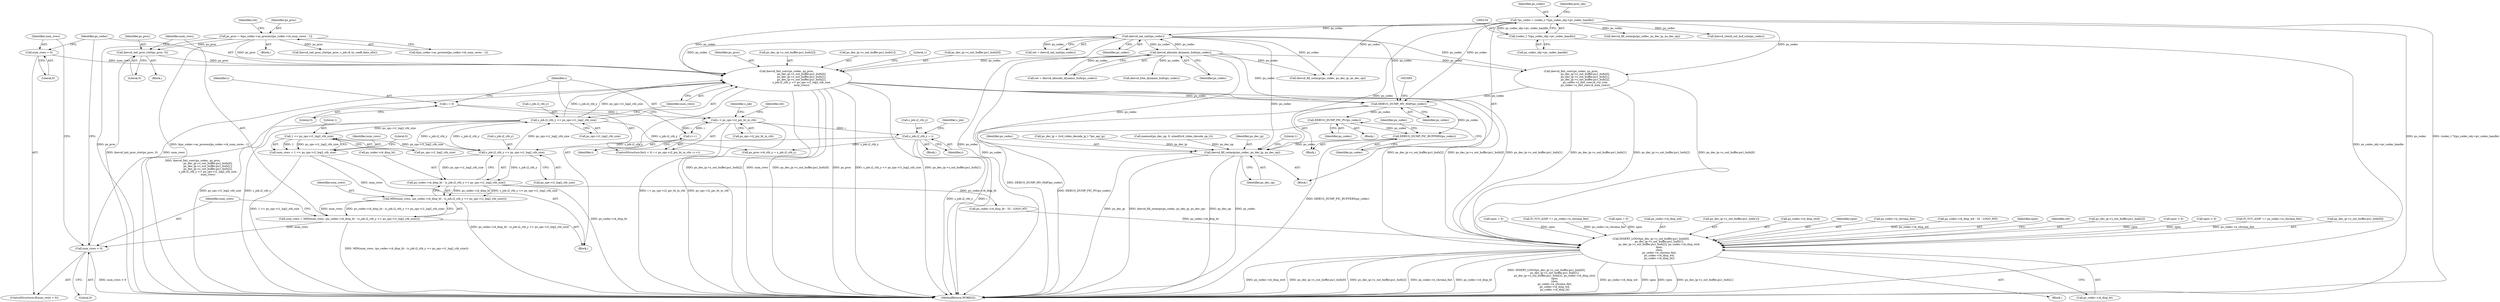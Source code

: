 digraph "0_Android_87fb7909c49e6a4510ba86ace1ffc83459c7e1b9@array" {
"1001527" [label="(Call,ihevcd_fmt_conv(ps_codec, ps_proc,\n                                    ps_dec_ip->s_out_buffer.pu1_bufs[0],\n                                    ps_dec_ip->s_out_buffer.pu1_bufs[1],\n                                    ps_dec_ip->s_out_buffer.pu1_bufs[2],\n                                    s_job.i2_ctb_y << ps_sps->i1_log2_ctb_size,\n                                    num_rows))"];
"1000151" [label="(Call,*ps_codec = (codec_t *)(ps_codec_obj->pv_codec_handle))"];
"1000153" [label="(Call,(codec_t *)(ps_codec_obj->pv_codec_handle))"];
"1000986" [label="(Call,ihevcd_nal_unit(ps_codec))"];
"1001183" [label="(Call,ihevcd_allocate_dynamic_bufs(ps_codec))"];
"1001397" [label="(Call,ps_proc = &ps_codec->as_process[ps_codec->i4_num_cores - 1])"];
"1001502" [label="(Call,ihevcd_init_proc_ctxt(ps_proc, 0))"];
"1001551" [label="(Call,s_job.i2_ctb_y << ps_sps->i1_log2_ctb_size)"];
"1001513" [label="(Call,s_job.i2_ctb_y << ps_sps->i1_log2_ctb_size)"];
"1001341" [label="(Call,s_job.i2_ctb_y = i)"];
"1001316" [label="(Call,i < ps_sps->i2_pic_ht_in_ctb)"];
"1001321" [label="(Call,i++)"];
"1001313" [label="(Call,i = 0)"];
"1001490" [label="(Call,1 << ps_sps->i1_log2_ctb_size)"];
"1001524" [label="(Call,num_rows = 0)"];
"1001521" [label="(Call,num_rows < 0)"];
"1001505" [label="(Call,num_rows = MIN(num_rows, (ps_codec->i4_disp_ht - (s_job.i2_ctb_y << ps_sps->i1_log2_ctb_size))))"];
"1001507" [label="(Call,MIN(num_rows, (ps_codec->i4_disp_ht - (s_job.i2_ctb_y << ps_sps->i1_log2_ctb_size))))"];
"1001488" [label="(Call,num_rows = 1 << ps_sps->i1_log2_ctb_size)"];
"1001509" [label="(Call,ps_codec->i4_disp_ht - (s_job.i2_ctb_y << ps_sps->i1_log2_ctb_size))"];
"1001679" [label="(Call,DEBUG_DUMP_MV_MAP(ps_codec))"];
"1001812" [label="(Call,DEBUG_DUMP_PIC_PU(ps_codec))"];
"1001814" [label="(Call,DEBUG_DUMP_PIC_BUFFERS(ps_codec))"];
"1001820" [label="(Call,ihevcd_fill_outargs(ps_codec, ps_dec_ip, ps_dec_op))"];
"1001865" [label="(Call,INSERT_LOGO(ps_dec_ip->s_out_buffer.pu1_bufs[0],\n                    ps_dec_ip->s_out_buffer.pu1_bufs[1],\n                    ps_dec_ip->s_out_buffer.pu1_bufs[2], ps_codec->i4_disp_strd,\n                    xpos,\n                    ypos,\n                    ps_codec->e_chroma_fmt,\n                    ps_codec->i4_disp_wd,\n                    ps_codec->i4_disp_ht))"];
"1001826" [label="(Literal,1)"];
"1001813" [label="(Identifier,ps_codec)"];
"1001552" [label="(Call,s_job.i2_ctb_y)"];
"1001181" [label="(Call,ret = ihevcd_allocate_dynamic_bufs(ps_codec))"];
"1000145" [label="(Block,)"];
"1001292" [label="(Call,IV_YUV_420P == ps_codec->e_chroma_fmt)"];
"1001502" [label="(Call,ihevcd_init_proc_ctxt(ps_proc, 0))"];
"1001529" [label="(Identifier,ps_proc)"];
"1001491" [label="(Literal,1)"];
"1001862" [label="(Call,xpos = 0)"];
"1001312" [label="(ControlStructure,for(i = 0; i < ps_sps->i2_pic_ht_in_ctb; i++))"];
"1001895" [label="(Call,ps_codec->i4_disp_wd)"];
"1001514" [label="(Call,s_job.i2_ctb_y)"];
"1001318" [label="(Call,ps_sps->i2_pic_ht_in_ctb)"];
"1001520" [label="(ControlStructure,if(num_rows < 0))"];
"1001814" [label="(Call,DEBUG_DUMP_PIC_BUFFERS(ps_codec))"];
"1001345" [label="(Identifier,i)"];
"1001240" [label="(Block,)"];
"1001815" [label="(Identifier,ps_codec)"];
"1001873" [label="(Call,ps_dec_ip->s_out_buffer.pu1_bufs[1])"];
"1001492" [label="(Call,ps_sps->i1_log2_ctb_size)"];
"1001887" [label="(Call,ps_codec->i4_disp_strd)"];
"1001521" [label="(Call,num_rows < 0)"];
"1001680" [label="(Identifier,ps_codec)"];
"1001821" [label="(Identifier,ps_codec)"];
"1001398" [label="(Identifier,ps_proc)"];
"1001891" [label="(Identifier,ypos)"];
"1000155" [label="(Call,ps_codec_obj->pv_codec_handle)"];
"1001892" [label="(Call,ps_codec->e_chroma_fmt)"];
"1001811" [label="(Block,)"];
"1000984" [label="(Call,ret = ihevcd_nal_unit(ps_codec))"];
"1001903" [label="(MethodReturn,WORD32)"];
"1001524" [label="(Call,num_rows = 0)"];
"1001528" [label="(Identifier,ps_codec)"];
"1001510" [label="(Call,ps_codec->i4_disp_ht)"];
"1001501" [label="(Block,)"];
"1001190" [label="(Call,ihevcd_free_dynamic_bufs(ps_codec))"];
"1001348" [label="(Identifier,s_job)"];
"1001523" [label="(Literal,0)"];
"1001489" [label="(Identifier,num_rows)"];
"1001490" [label="(Call,1 << ps_sps->i1_log2_ctb_size)"];
"1001558" [label="(Identifier,num_rows)"];
"1001183" [label="(Call,ihevcd_allocate_dynamic_bufs(ps_codec))"];
"1000986" [label="(Call,ihevcd_nal_unit(ps_codec))"];
"1000153" [label="(Call,(codec_t *)(ps_codec_obj->pv_codec_handle))"];
"1001382" [label="(Identifier,ret)"];
"1001341" [label="(Call,s_job.i2_ctb_y = i)"];
"1001313" [label="(Call,i = 0)"];
"1001820" [label="(Call,ihevcd_fill_outargs(ps_codec, ps_dec_ip, ps_dec_op))"];
"1001812" [label="(Call,DEBUG_DUMP_PIC_PU(ps_codec))"];
"1000987" [label="(Identifier,ps_codec)"];
"1001513" [label="(Call,s_job.i2_ctb_y << ps_sps->i1_log2_ctb_size)"];
"1001834" [label="(Call,ps_codec->i4_disp_wd - 32 - LOGO_WD)"];
"1001890" [label="(Identifier,xpos)"];
"1001544" [label="(Call,ps_dec_ip->s_out_buffer.pu1_bufs[2])"];
"1001517" [label="(Call,ps_sps->i1_log2_ctb_size)"];
"1001323" [label="(Block,)"];
"1001317" [label="(Identifier,i)"];
"1001410" [label="(Identifier,ret)"];
"1001902" [label="(Identifier,ret)"];
"1001880" [label="(Call,ps_dec_ip->s_out_buffer.pu1_bufs[2])"];
"1000173" [label="(Call,ps_dec_ip = (ivd_video_decode_ip_t *)pv_api_ip)"];
"1001852" [label="(Call,ypos < 0)"];
"1001315" [label="(Literal,0)"];
"1001503" [label="(Identifier,ps_proc)"];
"1001509" [label="(Call,ps_codec->i4_disp_ht - (s_job.i2_ctb_y << ps_sps->i1_log2_ctb_size))"];
"1001393" [label="(Block,)"];
"1001321" [label="(Call,i++)"];
"1000151" [label="(Call,*ps_codec = (codec_t *)(ps_codec_obj->pv_codec_handle))"];
"1001497" [label="(Literal,0)"];
"1001859" [label="(Call,xpos < 0)"];
"1001865" [label="(Call,INSERT_LOGO(ps_dec_ip->s_out_buffer.pu1_bufs[0],\n                    ps_dec_ip->s_out_buffer.pu1_bufs[1],\n                    ps_dec_ip->s_out_buffer.pu1_bufs[2], ps_codec->i4_disp_strd,\n                    xpos,\n                    ypos,\n                    ps_codec->e_chroma_fmt,\n                    ps_codec->i4_disp_wd,\n                    ps_codec->i4_disp_ht))"];
"1001526" [label="(Literal,0)"];
"1001818" [label="(Identifier,ps_codec)"];
"1001464" [label="(Call,ihevcd_init_proc_ctxt(ps_proc, s_job.i4_tu_coeff_data_ofst))"];
"1001322" [label="(Identifier,i)"];
"1001555" [label="(Call,ps_sps->i1_log2_ctb_size)"];
"1001830" [label="(Block,)"];
"1001572" [label="(Call,IV_YUV_420P == ps_codec->e_chroma_fmt)"];
"1001314" [label="(Identifier,i)"];
"1001507" [label="(Call,MIN(num_rows, (ps_codec->i4_disp_ht - (s_job.i2_ctb_y << ps_sps->i1_log2_ctb_size))))"];
"1000152" [label="(Identifier,ps_codec)"];
"1001679" [label="(Call,DEBUG_DUMP_MV_MAP(ps_codec))"];
"1001866" [label="(Call,ps_dec_ip->s_out_buffer.pu1_bufs[0])"];
"1001342" [label="(Call,s_job.i2_ctb_y)"];
"1001508" [label="(Identifier,num_rows)"];
"1001844" [label="(Call,ps_codec->i4_disp_ht - 32 - LOGO_HT)"];
"1001527" [label="(Call,ihevcd_fmt_conv(ps_codec, ps_proc,\n                                    ps_dec_ip->s_out_buffer.pu1_bufs[0],\n                                    ps_dec_ip->s_out_buffer.pu1_bufs[1],\n                                    ps_dec_ip->s_out_buffer.pu1_bufs[2],\n                                    s_job.i2_ctb_y << ps_sps->i1_log2_ctb_size,\n                                    num_rows))"];
"1001551" [label="(Call,s_job.i2_ctb_y << ps_sps->i1_log2_ctb_size)"];
"1001537" [label="(Call,ps_dec_ip->s_out_buffer.pu1_bufs[1])"];
"1001443" [label="(Call,ps_proc->i4_ctb_y = s_job.i2_ctb_y)"];
"1000190" [label="(Call,memset(ps_dec_op, 0, sizeof(ivd_video_decode_op_t)))"];
"1001478" [label="(Block,)"];
"1001399" [label="(Call,&ps_codec->as_process[ps_codec->i4_num_cores - 1])"];
"1000600" [label="(Call,ihevcd_fill_outargs(ps_codec, ps_dec_ip, ps_dec_op))"];
"1001505" [label="(Call,num_rows = MIN(num_rows, (ps_codec->i4_disp_ht - (s_job.i2_ctb_y << ps_sps->i1_log2_ctb_size))))"];
"1001855" [label="(Call,ypos = 0)"];
"1001392" [label="(Literal,1)"];
"1000162" [label="(Identifier,proc_idx)"];
"1001488" [label="(Call,num_rows = 1 << ps_sps->i1_log2_ctb_size)"];
"1001522" [label="(Identifier,num_rows)"];
"1001184" [label="(Identifier,ps_codec)"];
"1001822" [label="(Identifier,ps_dec_ip)"];
"1001506" [label="(Identifier,num_rows)"];
"1000546" [label="(Call,ihevcd_check_out_buf_size(ps_codec))"];
"1001525" [label="(Identifier,num_rows)"];
"1001228" [label="(Call,ihevcd_fill_outargs(ps_codec, ps_dec_ip, ps_dec_op))"];
"1001397" [label="(Call,ps_proc = &ps_codec->as_process[ps_codec->i4_num_cores - 1])"];
"1001316" [label="(Call,i < ps_sps->i2_pic_ht_in_ctb)"];
"1001530" [label="(Call,ps_dec_ip->s_out_buffer.pu1_bufs[0])"];
"1001634" [label="(Call,ihevcd_fmt_conv(ps_codec, ps_proc,\n                                  ps_dec_ip->s_out_buffer.pu1_bufs[0],\n                                  ps_dec_ip->s_out_buffer.pu1_bufs[1],\n                                  ps_dec_ip->s_out_buffer.pu1_bufs[2],\n                                  ps_codec->s_fmt_conv.i4_cur_row,\n                                  ps_codec->s_fmt_conv.i4_num_rows))"];
"1001504" [label="(Literal,0)"];
"1001328" [label="(Identifier,s_job)"];
"1001898" [label="(Call,ps_codec->i4_disp_ht)"];
"1001823" [label="(Identifier,ps_dec_op)"];
"1001527" -> "1001478"  [label="AST: "];
"1001527" -> "1001558"  [label="CFG: "];
"1001528" -> "1001527"  [label="AST: "];
"1001529" -> "1001527"  [label="AST: "];
"1001530" -> "1001527"  [label="AST: "];
"1001537" -> "1001527"  [label="AST: "];
"1001544" -> "1001527"  [label="AST: "];
"1001551" -> "1001527"  [label="AST: "];
"1001558" -> "1001527"  [label="AST: "];
"1001392" -> "1001527"  [label="CFG: "];
"1001527" -> "1001903"  [label="DDG: ps_dec_ip->s_out_buffer.pu1_bufs[2]"];
"1001527" -> "1001903"  [label="DDG: num_rows"];
"1001527" -> "1001903"  [label="DDG: ps_dec_ip->s_out_buffer.pu1_bufs[0]"];
"1001527" -> "1001903"  [label="DDG: ps_proc"];
"1001527" -> "1001903"  [label="DDG: s_job.i2_ctb_y << ps_sps->i1_log2_ctb_size"];
"1001527" -> "1001903"  [label="DDG: ps_dec_ip->s_out_buffer.pu1_bufs[1]"];
"1001527" -> "1001903"  [label="DDG: ihevcd_fmt_conv(ps_codec, ps_proc,\n                                    ps_dec_ip->s_out_buffer.pu1_bufs[0],\n                                    ps_dec_ip->s_out_buffer.pu1_bufs[1],\n                                    ps_dec_ip->s_out_buffer.pu1_bufs[2],\n                                    s_job.i2_ctb_y << ps_sps->i1_log2_ctb_size,\n                                    num_rows)"];
"1000151" -> "1001527"  [label="DDG: ps_codec"];
"1000986" -> "1001527"  [label="DDG: ps_codec"];
"1001183" -> "1001527"  [label="DDG: ps_codec"];
"1001397" -> "1001527"  [label="DDG: ps_proc"];
"1001502" -> "1001527"  [label="DDG: ps_proc"];
"1001551" -> "1001527"  [label="DDG: s_job.i2_ctb_y"];
"1001551" -> "1001527"  [label="DDG: ps_sps->i1_log2_ctb_size"];
"1001524" -> "1001527"  [label="DDG: num_rows"];
"1001521" -> "1001527"  [label="DDG: num_rows"];
"1001527" -> "1001679"  [label="DDG: ps_codec"];
"1001527" -> "1001865"  [label="DDG: ps_dec_ip->s_out_buffer.pu1_bufs[0]"];
"1001527" -> "1001865"  [label="DDG: ps_dec_ip->s_out_buffer.pu1_bufs[1]"];
"1001527" -> "1001865"  [label="DDG: ps_dec_ip->s_out_buffer.pu1_bufs[2]"];
"1000151" -> "1000145"  [label="AST: "];
"1000151" -> "1000153"  [label="CFG: "];
"1000152" -> "1000151"  [label="AST: "];
"1000153" -> "1000151"  [label="AST: "];
"1000162" -> "1000151"  [label="CFG: "];
"1000151" -> "1001903"  [label="DDG: ps_codec"];
"1000151" -> "1001903"  [label="DDG: (codec_t *)(ps_codec_obj->pv_codec_handle)"];
"1000153" -> "1000151"  [label="DDG: ps_codec_obj->pv_codec_handle"];
"1000151" -> "1000546"  [label="DDG: ps_codec"];
"1000151" -> "1000600"  [label="DDG: ps_codec"];
"1000151" -> "1000986"  [label="DDG: ps_codec"];
"1000151" -> "1001228"  [label="DDG: ps_codec"];
"1000151" -> "1001634"  [label="DDG: ps_codec"];
"1000151" -> "1001679"  [label="DDG: ps_codec"];
"1000151" -> "1001820"  [label="DDG: ps_codec"];
"1000153" -> "1000155"  [label="CFG: "];
"1000154" -> "1000153"  [label="AST: "];
"1000155" -> "1000153"  [label="AST: "];
"1000153" -> "1001903"  [label="DDG: ps_codec_obj->pv_codec_handle"];
"1000986" -> "1000984"  [label="AST: "];
"1000986" -> "1000987"  [label="CFG: "];
"1000987" -> "1000986"  [label="AST: "];
"1000984" -> "1000986"  [label="CFG: "];
"1000986" -> "1001903"  [label="DDG: ps_codec"];
"1000986" -> "1000984"  [label="DDG: ps_codec"];
"1001183" -> "1000986"  [label="DDG: ps_codec"];
"1000986" -> "1001183"  [label="DDG: ps_codec"];
"1000986" -> "1001228"  [label="DDG: ps_codec"];
"1000986" -> "1001634"  [label="DDG: ps_codec"];
"1000986" -> "1001679"  [label="DDG: ps_codec"];
"1000986" -> "1001820"  [label="DDG: ps_codec"];
"1001183" -> "1001181"  [label="AST: "];
"1001183" -> "1001184"  [label="CFG: "];
"1001184" -> "1001183"  [label="AST: "];
"1001181" -> "1001183"  [label="CFG: "];
"1001183" -> "1001903"  [label="DDG: ps_codec"];
"1001183" -> "1001181"  [label="DDG: ps_codec"];
"1001183" -> "1001190"  [label="DDG: ps_codec"];
"1001183" -> "1001228"  [label="DDG: ps_codec"];
"1001183" -> "1001634"  [label="DDG: ps_codec"];
"1001183" -> "1001679"  [label="DDG: ps_codec"];
"1001183" -> "1001820"  [label="DDG: ps_codec"];
"1001397" -> "1001393"  [label="AST: "];
"1001397" -> "1001399"  [label="CFG: "];
"1001398" -> "1001397"  [label="AST: "];
"1001399" -> "1001397"  [label="AST: "];
"1001410" -> "1001397"  [label="CFG: "];
"1001397" -> "1001903"  [label="DDG: ps_proc"];
"1001397" -> "1001903"  [label="DDG: &ps_codec->as_process[ps_codec->i4_num_cores - 1]"];
"1001397" -> "1001464"  [label="DDG: ps_proc"];
"1001397" -> "1001502"  [label="DDG: ps_proc"];
"1001502" -> "1001501"  [label="AST: "];
"1001502" -> "1001504"  [label="CFG: "];
"1001503" -> "1001502"  [label="AST: "];
"1001504" -> "1001502"  [label="AST: "];
"1001506" -> "1001502"  [label="CFG: "];
"1001502" -> "1001903"  [label="DDG: ihevcd_init_proc_ctxt(ps_proc, 0)"];
"1001551" -> "1001555"  [label="CFG: "];
"1001552" -> "1001551"  [label="AST: "];
"1001555" -> "1001551"  [label="AST: "];
"1001558" -> "1001551"  [label="CFG: "];
"1001551" -> "1001903"  [label="DDG: ps_sps->i1_log2_ctb_size"];
"1001551" -> "1001903"  [label="DDG: s_job.i2_ctb_y"];
"1001551" -> "1001443"  [label="DDG: s_job.i2_ctb_y"];
"1001551" -> "1001490"  [label="DDG: ps_sps->i1_log2_ctb_size"];
"1001551" -> "1001513"  [label="DDG: s_job.i2_ctb_y"];
"1001513" -> "1001551"  [label="DDG: s_job.i2_ctb_y"];
"1001513" -> "1001551"  [label="DDG: ps_sps->i1_log2_ctb_size"];
"1001513" -> "1001509"  [label="AST: "];
"1001513" -> "1001517"  [label="CFG: "];
"1001514" -> "1001513"  [label="AST: "];
"1001517" -> "1001513"  [label="AST: "];
"1001509" -> "1001513"  [label="CFG: "];
"1001513" -> "1001509"  [label="DDG: s_job.i2_ctb_y"];
"1001513" -> "1001509"  [label="DDG: ps_sps->i1_log2_ctb_size"];
"1001341" -> "1001513"  [label="DDG: s_job.i2_ctb_y"];
"1001490" -> "1001513"  [label="DDG: ps_sps->i1_log2_ctb_size"];
"1001341" -> "1001323"  [label="AST: "];
"1001341" -> "1001345"  [label="CFG: "];
"1001342" -> "1001341"  [label="AST: "];
"1001345" -> "1001341"  [label="AST: "];
"1001348" -> "1001341"  [label="CFG: "];
"1001341" -> "1001903"  [label="DDG: s_job.i2_ctb_y"];
"1001341" -> "1001903"  [label="DDG: i"];
"1001316" -> "1001341"  [label="DDG: i"];
"1001341" -> "1001443"  [label="DDG: s_job.i2_ctb_y"];
"1001316" -> "1001312"  [label="AST: "];
"1001316" -> "1001318"  [label="CFG: "];
"1001317" -> "1001316"  [label="AST: "];
"1001318" -> "1001316"  [label="AST: "];
"1001328" -> "1001316"  [label="CFG: "];
"1001382" -> "1001316"  [label="CFG: "];
"1001316" -> "1001903"  [label="DDG: ps_sps->i2_pic_ht_in_ctb"];
"1001316" -> "1001903"  [label="DDG: i < ps_sps->i2_pic_ht_in_ctb"];
"1001321" -> "1001316"  [label="DDG: i"];
"1001313" -> "1001316"  [label="DDG: i"];
"1001316" -> "1001321"  [label="DDG: i"];
"1001321" -> "1001312"  [label="AST: "];
"1001321" -> "1001322"  [label="CFG: "];
"1001322" -> "1001321"  [label="AST: "];
"1001317" -> "1001321"  [label="CFG: "];
"1001313" -> "1001312"  [label="AST: "];
"1001313" -> "1001315"  [label="CFG: "];
"1001314" -> "1001313"  [label="AST: "];
"1001315" -> "1001313"  [label="AST: "];
"1001317" -> "1001313"  [label="CFG: "];
"1001490" -> "1001488"  [label="AST: "];
"1001490" -> "1001492"  [label="CFG: "];
"1001491" -> "1001490"  [label="AST: "];
"1001492" -> "1001490"  [label="AST: "];
"1001488" -> "1001490"  [label="CFG: "];
"1001490" -> "1001488"  [label="DDG: 1"];
"1001490" -> "1001488"  [label="DDG: ps_sps->i1_log2_ctb_size"];
"1001524" -> "1001520"  [label="AST: "];
"1001524" -> "1001526"  [label="CFG: "];
"1001525" -> "1001524"  [label="AST: "];
"1001526" -> "1001524"  [label="AST: "];
"1001528" -> "1001524"  [label="CFG: "];
"1001521" -> "1001520"  [label="AST: "];
"1001521" -> "1001523"  [label="CFG: "];
"1001522" -> "1001521"  [label="AST: "];
"1001523" -> "1001521"  [label="AST: "];
"1001525" -> "1001521"  [label="CFG: "];
"1001528" -> "1001521"  [label="CFG: "];
"1001521" -> "1001903"  [label="DDG: num_rows < 0"];
"1001505" -> "1001521"  [label="DDG: num_rows"];
"1001505" -> "1001478"  [label="AST: "];
"1001505" -> "1001507"  [label="CFG: "];
"1001506" -> "1001505"  [label="AST: "];
"1001507" -> "1001505"  [label="AST: "];
"1001522" -> "1001505"  [label="CFG: "];
"1001505" -> "1001903"  [label="DDG: MIN(num_rows, (ps_codec->i4_disp_ht - (s_job.i2_ctb_y << ps_sps->i1_log2_ctb_size)))"];
"1001507" -> "1001505"  [label="DDG: num_rows"];
"1001507" -> "1001505"  [label="DDG: ps_codec->i4_disp_ht - (s_job.i2_ctb_y << ps_sps->i1_log2_ctb_size)"];
"1001507" -> "1001509"  [label="CFG: "];
"1001508" -> "1001507"  [label="AST: "];
"1001509" -> "1001507"  [label="AST: "];
"1001507" -> "1001903"  [label="DDG: ps_codec->i4_disp_ht - (s_job.i2_ctb_y << ps_sps->i1_log2_ctb_size)"];
"1001488" -> "1001507"  [label="DDG: num_rows"];
"1001509" -> "1001507"  [label="DDG: ps_codec->i4_disp_ht"];
"1001509" -> "1001507"  [label="DDG: s_job.i2_ctb_y << ps_sps->i1_log2_ctb_size"];
"1001488" -> "1001478"  [label="AST: "];
"1001489" -> "1001488"  [label="AST: "];
"1001497" -> "1001488"  [label="CFG: "];
"1001488" -> "1001903"  [label="DDG: 1 << ps_sps->i1_log2_ctb_size"];
"1001510" -> "1001509"  [label="AST: "];
"1001509" -> "1001903"  [label="DDG: ps_codec->i4_disp_ht"];
"1001509" -> "1001844"  [label="DDG: ps_codec->i4_disp_ht"];
"1001679" -> "1001240"  [label="AST: "];
"1001679" -> "1001680"  [label="CFG: "];
"1001680" -> "1001679"  [label="AST: "];
"1001683" -> "1001679"  [label="CFG: "];
"1001679" -> "1001903"  [label="DDG: DEBUG_DUMP_MV_MAP(ps_codec)"];
"1001634" -> "1001679"  [label="DDG: ps_codec"];
"1001679" -> "1001812"  [label="DDG: ps_codec"];
"1001679" -> "1001814"  [label="DDG: ps_codec"];
"1001812" -> "1001811"  [label="AST: "];
"1001812" -> "1001813"  [label="CFG: "];
"1001813" -> "1001812"  [label="AST: "];
"1001815" -> "1001812"  [label="CFG: "];
"1001812" -> "1001903"  [label="DDG: DEBUG_DUMP_PIC_PU(ps_codec)"];
"1001812" -> "1001814"  [label="DDG: ps_codec"];
"1001814" -> "1001240"  [label="AST: "];
"1001814" -> "1001815"  [label="CFG: "];
"1001815" -> "1001814"  [label="AST: "];
"1001818" -> "1001814"  [label="CFG: "];
"1001814" -> "1001903"  [label="DDG: DEBUG_DUMP_PIC_BUFFERS(ps_codec)"];
"1001814" -> "1001820"  [label="DDG: ps_codec"];
"1001820" -> "1000145"  [label="AST: "];
"1001820" -> "1001823"  [label="CFG: "];
"1001821" -> "1001820"  [label="AST: "];
"1001822" -> "1001820"  [label="AST: "];
"1001823" -> "1001820"  [label="AST: "];
"1001826" -> "1001820"  [label="CFG: "];
"1001820" -> "1001903"  [label="DDG: ps_dec_ip"];
"1001820" -> "1001903"  [label="DDG: ihevcd_fill_outargs(ps_codec, ps_dec_ip, ps_dec_op)"];
"1001820" -> "1001903"  [label="DDG: ps_dec_op"];
"1001820" -> "1001903"  [label="DDG: ps_codec"];
"1000173" -> "1001820"  [label="DDG: ps_dec_ip"];
"1000190" -> "1001820"  [label="DDG: ps_dec_op"];
"1001865" -> "1001830"  [label="AST: "];
"1001865" -> "1001898"  [label="CFG: "];
"1001866" -> "1001865"  [label="AST: "];
"1001873" -> "1001865"  [label="AST: "];
"1001880" -> "1001865"  [label="AST: "];
"1001887" -> "1001865"  [label="AST: "];
"1001890" -> "1001865"  [label="AST: "];
"1001891" -> "1001865"  [label="AST: "];
"1001892" -> "1001865"  [label="AST: "];
"1001895" -> "1001865"  [label="AST: "];
"1001898" -> "1001865"  [label="AST: "];
"1001902" -> "1001865"  [label="CFG: "];
"1001865" -> "1001903"  [label="DDG: INSERT_LOGO(ps_dec_ip->s_out_buffer.pu1_bufs[0],\n                    ps_dec_ip->s_out_buffer.pu1_bufs[1],\n                    ps_dec_ip->s_out_buffer.pu1_bufs[2], ps_codec->i4_disp_strd,\n                    xpos,\n                    ypos,\n                    ps_codec->e_chroma_fmt,\n                    ps_codec->i4_disp_wd,\n                    ps_codec->i4_disp_ht)"];
"1001865" -> "1001903"  [label="DDG: ps_codec->i4_disp_wd"];
"1001865" -> "1001903"  [label="DDG: xpos"];
"1001865" -> "1001903"  [label="DDG: ypos"];
"1001865" -> "1001903"  [label="DDG: ps_dec_ip->s_out_buffer.pu1_bufs[1]"];
"1001865" -> "1001903"  [label="DDG: ps_codec->i4_disp_strd"];
"1001865" -> "1001903"  [label="DDG: ps_dec_ip->s_out_buffer.pu1_bufs[0]"];
"1001865" -> "1001903"  [label="DDG: ps_dec_ip->s_out_buffer.pu1_bufs[2]"];
"1001865" -> "1001903"  [label="DDG: ps_codec->e_chroma_fmt"];
"1001865" -> "1001903"  [label="DDG: ps_codec->i4_disp_ht"];
"1001634" -> "1001865"  [label="DDG: ps_dec_ip->s_out_buffer.pu1_bufs[0]"];
"1001634" -> "1001865"  [label="DDG: ps_dec_ip->s_out_buffer.pu1_bufs[1]"];
"1001634" -> "1001865"  [label="DDG: ps_dec_ip->s_out_buffer.pu1_bufs[2]"];
"1001862" -> "1001865"  [label="DDG: xpos"];
"1001859" -> "1001865"  [label="DDG: xpos"];
"1001855" -> "1001865"  [label="DDG: ypos"];
"1001852" -> "1001865"  [label="DDG: ypos"];
"1001572" -> "1001865"  [label="DDG: ps_codec->e_chroma_fmt"];
"1001292" -> "1001865"  [label="DDG: ps_codec->e_chroma_fmt"];
"1001834" -> "1001865"  [label="DDG: ps_codec->i4_disp_wd"];
"1001844" -> "1001865"  [label="DDG: ps_codec->i4_disp_ht"];
}
